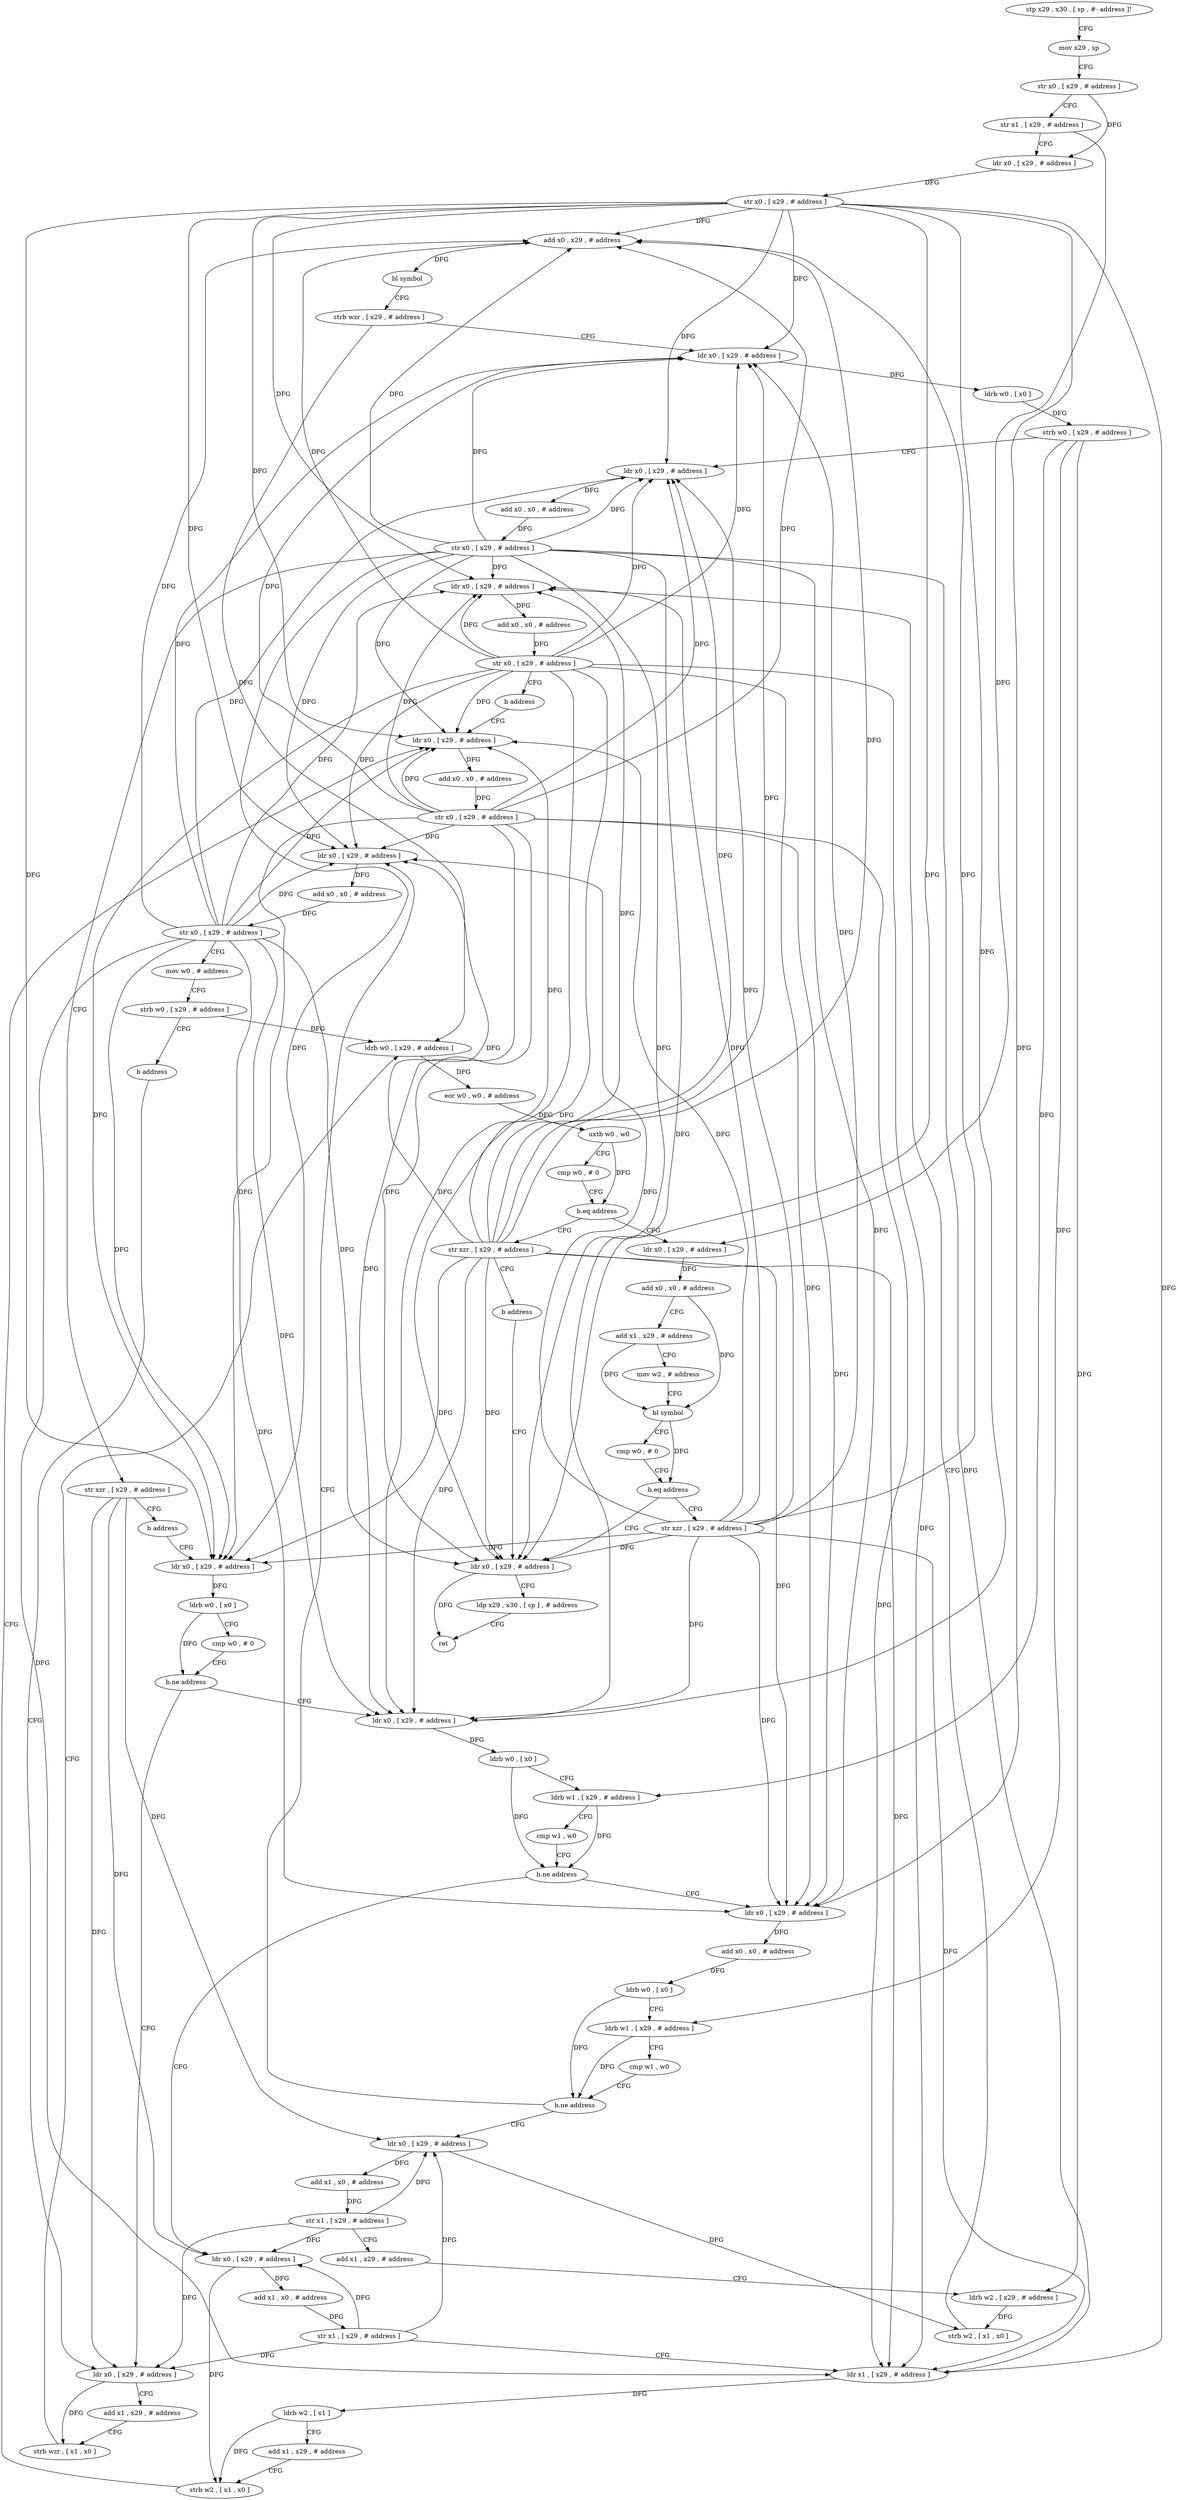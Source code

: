 digraph "func" {
"177936" [label = "stp x29 , x30 , [ sp , #- address ]!" ]
"177940" [label = "mov x29 , sp" ]
"177944" [label = "str x0 , [ x29 , # address ]" ]
"177948" [label = "str x1 , [ x29 , # address ]" ]
"177952" [label = "ldr x0 , [ x29 , # address ]" ]
"177956" [label = "str x0 , [ x29 , # address ]" ]
"177960" [label = "add x0 , x29 , # address" ]
"177964" [label = "bl symbol" ]
"177968" [label = "strb wzr , [ x29 , # address ]" ]
"177972" [label = "ldr x0 , [ x29 , # address ]" ]
"177976" [label = "ldrb w0 , [ x0 ]" ]
"177980" [label = "strb w0 , [ x29 , # address ]" ]
"177984" [label = "ldr x0 , [ x29 , # address ]" ]
"177988" [label = "add x0 , x0 , # address" ]
"177992" [label = "str x0 , [ x29 , # address ]" ]
"177996" [label = "str xzr , [ x29 , # address ]" ]
"178000" [label = "b address" ]
"178152" [label = "ldr x0 , [ x29 , # address ]" ]
"178156" [label = "ldrb w0 , [ x0 ]" ]
"178160" [label = "cmp w0 , # 0" ]
"178164" [label = "b.ne address" ]
"178004" [label = "ldr x0 , [ x29 , # address ]" ]
"178168" [label = "ldr x0 , [ x29 , # address ]" ]
"178008" [label = "ldrb w0 , [ x0 ]" ]
"178012" [label = "ldrb w1 , [ x29 , # address ]" ]
"178016" [label = "cmp w1 , w0" ]
"178020" [label = "b.ne address" ]
"178112" [label = "ldr x0 , [ x29 , # address ]" ]
"178024" [label = "ldr x0 , [ x29 , # address ]" ]
"178172" [label = "add x1 , x29 , # address" ]
"178176" [label = "strb wzr , [ x1 , x0 ]" ]
"178180" [label = "ldrb w0 , [ x29 , # address ]" ]
"178184" [label = "eor w0 , w0 , # address" ]
"178188" [label = "uxtb w0 , w0" ]
"178192" [label = "cmp w0 , # 0" ]
"178196" [label = "b.eq address" ]
"178208" [label = "ldr x0 , [ x29 , # address ]" ]
"178200" [label = "str xzr , [ x29 , # address ]" ]
"178116" [label = "add x1 , x0 , # address" ]
"178120" [label = "str x1 , [ x29 , # address ]" ]
"178124" [label = "ldr x1 , [ x29 , # address ]" ]
"178128" [label = "ldrb w2 , [ x1 ]" ]
"178132" [label = "add x1 , x29 , # address" ]
"178136" [label = "strb w2 , [ x1 , x0 ]" ]
"178140" [label = "ldr x0 , [ x29 , # address ]" ]
"178028" [label = "add x0 , x0 , # address" ]
"178032" [label = "ldrb w0 , [ x0 ]" ]
"178036" [label = "ldrb w1 , [ x29 , # address ]" ]
"178040" [label = "cmp w1 , w0" ]
"178044" [label = "b.ne address" ]
"178088" [label = "ldr x0 , [ x29 , # address ]" ]
"178048" [label = "ldr x0 , [ x29 , # address ]" ]
"178212" [label = "add x0 , x0 , # address" ]
"178216" [label = "add x1 , x29 , # address" ]
"178220" [label = "mov w2 , # address" ]
"178224" [label = "bl symbol" ]
"178228" [label = "cmp w0 , # 0" ]
"178232" [label = "b.eq address" ]
"178240" [label = "ldr x0 , [ x29 , # address ]" ]
"178236" [label = "str xzr , [ x29 , # address ]" ]
"178204" [label = "b address" ]
"178092" [label = "add x0 , x0 , # address" ]
"178096" [label = "str x0 , [ x29 , # address ]" ]
"178100" [label = "mov w0 , # address" ]
"178104" [label = "strb w0 , [ x29 , # address ]" ]
"178108" [label = "b address" ]
"178052" [label = "add x1 , x0 , # address" ]
"178056" [label = "str x1 , [ x29 , # address ]" ]
"178060" [label = "add x1 , x29 , # address" ]
"178064" [label = "ldrb w2 , [ x29 , # address ]" ]
"178068" [label = "strb w2 , [ x1 , x0 ]" ]
"178072" [label = "ldr x0 , [ x29 , # address ]" ]
"178076" [label = "add x0 , x0 , # address" ]
"178080" [label = "str x0 , [ x29 , # address ]" ]
"178084" [label = "b address" ]
"178244" [label = "ldp x29 , x30 , [ sp ] , # address" ]
"178248" [label = "ret" ]
"178144" [label = "add x0 , x0 , # address" ]
"178148" [label = "str x0 , [ x29 , # address ]" ]
"177936" -> "177940" [ label = "CFG" ]
"177940" -> "177944" [ label = "CFG" ]
"177944" -> "177948" [ label = "CFG" ]
"177944" -> "177952" [ label = "DFG" ]
"177948" -> "177952" [ label = "CFG" ]
"177948" -> "178208" [ label = "DFG" ]
"177952" -> "177956" [ label = "DFG" ]
"177956" -> "177960" [ label = "DFG" ]
"177956" -> "177972" [ label = "DFG" ]
"177956" -> "177984" [ label = "DFG" ]
"177956" -> "178152" [ label = "DFG" ]
"177956" -> "178004" [ label = "DFG" ]
"177956" -> "178124" [ label = "DFG" ]
"177956" -> "178024" [ label = "DFG" ]
"177956" -> "178140" [ label = "DFG" ]
"177956" -> "178088" [ label = "DFG" ]
"177956" -> "178072" [ label = "DFG" ]
"177956" -> "178240" [ label = "DFG" ]
"177960" -> "177964" [ label = "DFG" ]
"177964" -> "177968" [ label = "CFG" ]
"177968" -> "177972" [ label = "CFG" ]
"177968" -> "178180" [ label = "DFG" ]
"177972" -> "177976" [ label = "DFG" ]
"177976" -> "177980" [ label = "DFG" ]
"177980" -> "177984" [ label = "CFG" ]
"177980" -> "178012" [ label = "DFG" ]
"177980" -> "178036" [ label = "DFG" ]
"177980" -> "178064" [ label = "DFG" ]
"177984" -> "177988" [ label = "DFG" ]
"177988" -> "177992" [ label = "DFG" ]
"177992" -> "177996" [ label = "CFG" ]
"177992" -> "177960" [ label = "DFG" ]
"177992" -> "177972" [ label = "DFG" ]
"177992" -> "177984" [ label = "DFG" ]
"177992" -> "178152" [ label = "DFG" ]
"177992" -> "178004" [ label = "DFG" ]
"177992" -> "178124" [ label = "DFG" ]
"177992" -> "178024" [ label = "DFG" ]
"177992" -> "178140" [ label = "DFG" ]
"177992" -> "178088" [ label = "DFG" ]
"177992" -> "178072" [ label = "DFG" ]
"177992" -> "178240" [ label = "DFG" ]
"177996" -> "178000" [ label = "CFG" ]
"177996" -> "178168" [ label = "DFG" ]
"177996" -> "178112" [ label = "DFG" ]
"177996" -> "178048" [ label = "DFG" ]
"178000" -> "178152" [ label = "CFG" ]
"178152" -> "178156" [ label = "DFG" ]
"178156" -> "178160" [ label = "CFG" ]
"178156" -> "178164" [ label = "DFG" ]
"178160" -> "178164" [ label = "CFG" ]
"178164" -> "178004" [ label = "CFG" ]
"178164" -> "178168" [ label = "CFG" ]
"178004" -> "178008" [ label = "DFG" ]
"178168" -> "178172" [ label = "CFG" ]
"178168" -> "178176" [ label = "DFG" ]
"178008" -> "178012" [ label = "CFG" ]
"178008" -> "178020" [ label = "DFG" ]
"178012" -> "178016" [ label = "CFG" ]
"178012" -> "178020" [ label = "DFG" ]
"178016" -> "178020" [ label = "CFG" ]
"178020" -> "178112" [ label = "CFG" ]
"178020" -> "178024" [ label = "CFG" ]
"178112" -> "178116" [ label = "DFG" ]
"178112" -> "178136" [ label = "DFG" ]
"178024" -> "178028" [ label = "DFG" ]
"178172" -> "178176" [ label = "CFG" ]
"178176" -> "178180" [ label = "CFG" ]
"178180" -> "178184" [ label = "DFG" ]
"178184" -> "178188" [ label = "DFG" ]
"178188" -> "178192" [ label = "CFG" ]
"178188" -> "178196" [ label = "DFG" ]
"178192" -> "178196" [ label = "CFG" ]
"178196" -> "178208" [ label = "CFG" ]
"178196" -> "178200" [ label = "CFG" ]
"178208" -> "178212" [ label = "DFG" ]
"178200" -> "178204" [ label = "CFG" ]
"178200" -> "177960" [ label = "DFG" ]
"178200" -> "177972" [ label = "DFG" ]
"178200" -> "177984" [ label = "DFG" ]
"178200" -> "178152" [ label = "DFG" ]
"178200" -> "178004" [ label = "DFG" ]
"178200" -> "178124" [ label = "DFG" ]
"178200" -> "178024" [ label = "DFG" ]
"178200" -> "178140" [ label = "DFG" ]
"178200" -> "178088" [ label = "DFG" ]
"178200" -> "178072" [ label = "DFG" ]
"178200" -> "178240" [ label = "DFG" ]
"178116" -> "178120" [ label = "DFG" ]
"178120" -> "178124" [ label = "CFG" ]
"178120" -> "178168" [ label = "DFG" ]
"178120" -> "178112" [ label = "DFG" ]
"178120" -> "178048" [ label = "DFG" ]
"178124" -> "178128" [ label = "DFG" ]
"178128" -> "178132" [ label = "CFG" ]
"178128" -> "178136" [ label = "DFG" ]
"178132" -> "178136" [ label = "CFG" ]
"178136" -> "178140" [ label = "CFG" ]
"178140" -> "178144" [ label = "DFG" ]
"178028" -> "178032" [ label = "DFG" ]
"178032" -> "178036" [ label = "CFG" ]
"178032" -> "178044" [ label = "DFG" ]
"178036" -> "178040" [ label = "CFG" ]
"178036" -> "178044" [ label = "DFG" ]
"178040" -> "178044" [ label = "CFG" ]
"178044" -> "178088" [ label = "CFG" ]
"178044" -> "178048" [ label = "CFG" ]
"178088" -> "178092" [ label = "DFG" ]
"178048" -> "178052" [ label = "DFG" ]
"178048" -> "178068" [ label = "DFG" ]
"178212" -> "178216" [ label = "CFG" ]
"178212" -> "178224" [ label = "DFG" ]
"178216" -> "178220" [ label = "CFG" ]
"178216" -> "178224" [ label = "DFG" ]
"178220" -> "178224" [ label = "CFG" ]
"178224" -> "178228" [ label = "CFG" ]
"178224" -> "178232" [ label = "DFG" ]
"178228" -> "178232" [ label = "CFG" ]
"178232" -> "178240" [ label = "CFG" ]
"178232" -> "178236" [ label = "CFG" ]
"178240" -> "178244" [ label = "CFG" ]
"178240" -> "178248" [ label = "DFG" ]
"178236" -> "178240" [ label = "DFG" ]
"178236" -> "177960" [ label = "DFG" ]
"178236" -> "177972" [ label = "DFG" ]
"178236" -> "177984" [ label = "DFG" ]
"178236" -> "178152" [ label = "DFG" ]
"178236" -> "178004" [ label = "DFG" ]
"178236" -> "178124" [ label = "DFG" ]
"178236" -> "178024" [ label = "DFG" ]
"178236" -> "178140" [ label = "DFG" ]
"178236" -> "178088" [ label = "DFG" ]
"178236" -> "178072" [ label = "DFG" ]
"178204" -> "178240" [ label = "CFG" ]
"178092" -> "178096" [ label = "DFG" ]
"178096" -> "178100" [ label = "CFG" ]
"178096" -> "177960" [ label = "DFG" ]
"178096" -> "177972" [ label = "DFG" ]
"178096" -> "177984" [ label = "DFG" ]
"178096" -> "178152" [ label = "DFG" ]
"178096" -> "178004" [ label = "DFG" ]
"178096" -> "178124" [ label = "DFG" ]
"178096" -> "178024" [ label = "DFG" ]
"178096" -> "178140" [ label = "DFG" ]
"178096" -> "178088" [ label = "DFG" ]
"178096" -> "178072" [ label = "DFG" ]
"178096" -> "178240" [ label = "DFG" ]
"178100" -> "178104" [ label = "CFG" ]
"178104" -> "178108" [ label = "CFG" ]
"178104" -> "178180" [ label = "DFG" ]
"178108" -> "178168" [ label = "CFG" ]
"178052" -> "178056" [ label = "DFG" ]
"178056" -> "178060" [ label = "CFG" ]
"178056" -> "178168" [ label = "DFG" ]
"178056" -> "178112" [ label = "DFG" ]
"178056" -> "178048" [ label = "DFG" ]
"178060" -> "178064" [ label = "CFG" ]
"178064" -> "178068" [ label = "DFG" ]
"178068" -> "178072" [ label = "CFG" ]
"178072" -> "178076" [ label = "DFG" ]
"178076" -> "178080" [ label = "DFG" ]
"178080" -> "178084" [ label = "CFG" ]
"178080" -> "177960" [ label = "DFG" ]
"178080" -> "177972" [ label = "DFG" ]
"178080" -> "177984" [ label = "DFG" ]
"178080" -> "178152" [ label = "DFG" ]
"178080" -> "178004" [ label = "DFG" ]
"178080" -> "178124" [ label = "DFG" ]
"178080" -> "178024" [ label = "DFG" ]
"178080" -> "178140" [ label = "DFG" ]
"178080" -> "178088" [ label = "DFG" ]
"178080" -> "178072" [ label = "DFG" ]
"178080" -> "178240" [ label = "DFG" ]
"178084" -> "178140" [ label = "CFG" ]
"178244" -> "178248" [ label = "CFG" ]
"178144" -> "178148" [ label = "DFG" ]
"178148" -> "178152" [ label = "DFG" ]
"178148" -> "177960" [ label = "DFG" ]
"178148" -> "177972" [ label = "DFG" ]
"178148" -> "177984" [ label = "DFG" ]
"178148" -> "178004" [ label = "DFG" ]
"178148" -> "178124" [ label = "DFG" ]
"178148" -> "178024" [ label = "DFG" ]
"178148" -> "178140" [ label = "DFG" ]
"178148" -> "178088" [ label = "DFG" ]
"178148" -> "178072" [ label = "DFG" ]
"178148" -> "178240" [ label = "DFG" ]
}
